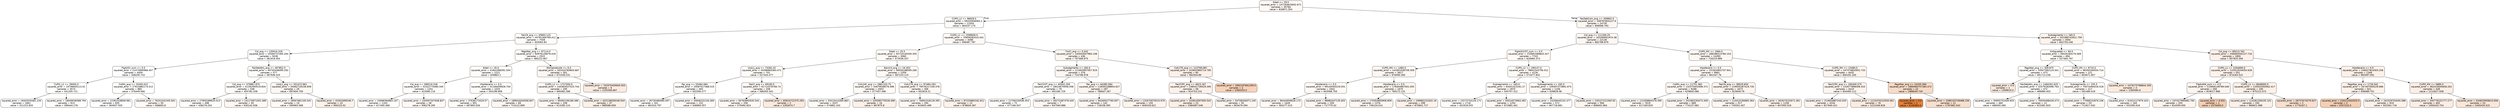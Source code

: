 digraph Tree {
node [shape=box, style="filled, rounded", color="black", fontname="helvetica"] ;
edge [fontname="helvetica"] ;
0 [label="Edad <= 29.5\nsquared_error = 147163625602.671\nsamples = 35784\nvalue = 626871.354", fillcolor="#fef8f5"] ;
1 [label="CUPO_L2 <= 98928.5\nsquared_error = 58320936063.1\nsamples = 11054\nvalue = 464237.175", fillcolor="#fefcfa"] ;
0 -> 1 [labeldistance=2.5, labelangle=45, headlabel="True"] ;
2 [label="FacCN_avg <= 35893.125\nsquared_error = 40781366769.412\nsamples = 7558\nvalue = 403063.83", fillcolor="#fffdfc"] ;
1 -> 2 ;
3 [label="Col_avg <= 135616.328\nsquared_error = 25594737465.294\nsamples = 5036\nvalue = 361919.454", fillcolor="#fffefe"] ;
2 -> 3 ;
4 [label="FlgActCI_sum <= 0.5\nsquared_error = 21473995966.457\nsamples = 4459\nvalue = 348200.743", fillcolor="#fffefe"] ;
3 -> 4 ;
5 [label="CUPO_L2 <= 39000.0\nsquared_error = 19706600113.52\nsamples = 3574\nvalue = 341205.721", fillcolor="#fffffe"] ;
4 -> 5 ;
6 [label="squared_error = 18403530481.234\nsamples = 2661\nvalue = 321223.833", fillcolor="#ffffff"] ;
5 -> 6 ;
7 [label="squared_error = 18949038388.794\nsamples = 913\nvalue = 399444.278", fillcolor="#fffdfc"] ;
5 -> 7 ;
8 [label="ColMx_avg <= 25493.022\nsquared_error = 27615882174.512\nsamples = 885\nvalue = 376449.566", fillcolor="#fffefd"] ;
4 -> 8 ;
9 [label="squared_error = 22361028858.981\nsamples = 835\nvalue = 364937.935", fillcolor="#fffefe"] ;
8 -> 9 ;
10 [label="squared_error = 76201042345.841\nsamples = 50\nvalue = 568693.8", fillcolor="#fefaf7"] ;
8 -> 10 ;
11 [label="FacDebAtm_avg <= 407852.5\nsquared_error = 44745436095.292\nsamples = 577\nvalue = 467936.325", fillcolor="#fefcfa"] ;
3 -> 11 ;
12 [label="Col_avg <= 379987.875\nsquared_error = 41292093519.834\nsamples = 548\nvalue = 455782.338", fillcolor="#fefcfa"] ;
11 -> 12 ;
13 [label="squared_error = 27905289620.013\nsamples = 498\nvalue = 438276.254", fillcolor="#fefcfb"] ;
12 -> 13 ;
14 [label="squared_error = 141170671051.685\nsamples = 50\nvalue = 630142.936", fillcolor="#fef8f5"] ;
12 -> 14 ;
15 [label="UsoL1_avg <= 251472.961\nsquared_error = 54462726156.659\nsamples = 29\nvalue = 697604.759", fillcolor="#fdf7f2"] ;
11 -> 15 ;
16 [label="squared_error = 28567681165.041\nsamples = 19\nvalue = 590963.568", fillcolor="#fef9f6"] ;
15 -> 16 ;
17 [label="squared_error = 41001699246.7\nsamples = 10\nvalue = 900223.02", fillcolor="#fcf3eb"] ;
15 -> 17 ;
18 [label="PagoNac_avg <= 97114.0\nsquared_error = 60976126679.419\nsamples = 2522\nvalue = 485222.067", fillcolor="#fefbf9"] ;
2 -> 18 ;
19 [label="Edad <= 26.5\nsquared_error = 41841066391.504\nsamples = 2221\nvalue = 459863.1", fillcolor="#fefcfa"] ;
18 -> 19 ;
20 [label="Col_avg <= 286519.328\nsquared_error = 31022770480.345\nsamples = 1201\nvalue = 423060.119", fillcolor="#fffdfc"] ;
19 -> 20 ;
21 [label="squared_error = 24698384883.167\nsamples = 1163\nvalue = 417400.368", fillcolor="#fffdfc"] ;
20 -> 21 ;
22 [label="squared_error = 193597347948.847\nsamples = 38\nvalue = 596278.295", fillcolor="#fef9f6"] ;
20 -> 22 ;
23 [label="Hipotecario <= 0.5\nsquared_error = 51106459926.704\nsamples = 1020\nvalue = 503196.806", fillcolor="#fefbf9"] ;
19 -> 23 ;
24 [label="squared_error = 37636173429.57\nsamples = 951\nvalue = 487893.026", fillcolor="#fefbf9"] ;
23 -> 24 ;
25 [label="squared_error = 189044404058.847\nsamples = 69\nvalue = 714122.809", fillcolor="#fdf7f2"] ;
23 -> 25 ;
26 [label="Monoproducto <= 0.5\nsquared_error = 162410783603.667\nsamples = 301\nvalue = 672339.231", fillcolor="#fdf7f3"] ;
18 -> 26 ;
27 [label="CUPO_L1 <= 1727500.0\nsquared_error = 144363537523.744\nsamples = 295\nvalue = 660482.266", fillcolor="#fdf8f4"] ;
26 -> 27 ;
28 [label="squared_error = 89492106188.486\nsamples = 258\nvalue = 613285.124", fillcolor="#fef9f5"] ;
27 -> 28 ;
29 [label="squared_error = 403138056548.504\nsamples = 37\nvalue = 989586.659", fillcolor="#fcf1e8"] ;
27 -> 29 ;
30 [label="squared_error = 702970459940.503\nsamples = 6\nvalue = 1255306.667", fillcolor="#fbebe0"] ;
26 -> 30 ;
31 [label="CUPO_L1 <= 1599600.0\nsquared_error = 70659282010.341\nsamples = 3496\nvalue = 596487.787", fillcolor="#fef9f6"] ;
1 -> 31 ;
32 [label="Edad <= 25.5\nsquared_error = 55710140330.355\nsamples = 3060\nvalue = 573536.207", fillcolor="#fefaf6"] ;
31 -> 32 ;
33 [label="UsoL1_avg <= 73282.25\nsquared_error = 43396963363.471\nsamples = 701\nvalue = 527443.477", fillcolor="#fefbf8"] ;
32 -> 33 ;
34 [label="Fac_avg <= 55484.084\nsquared_error = 33587017468.515\nsamples = 493\nvalue = 502590.277", fillcolor="#fefbf9"] ;
33 -> 34 ;
35 [label="squared_error = 26735480085.097\nsamples = 341\nvalue = 481910.797", fillcolor="#fefcfa"] ;
34 -> 35 ;
36 [label="squared_error = 45846232104.083\nsamples = 152\nvalue = 548983.057", fillcolor="#fefaf7"] ;
34 -> 36 ;
37 [label="FacCI_avg <= 69190.5\nsquared_error = 61714378784.74\nsamples = 208\nvalue = 586350.342", fillcolor="#fef9f6"] ;
33 -> 37 ;
38 [label="squared_error = 56783892630.544\nsamples = 206\nvalue = 579492.824", fillcolor="#fef9f6"] ;
37 -> 38 ;
39 [label="squared_error = 65816722375.293\nsamples = 2\nvalue = 1292674.7", fillcolor="#fbeade"] ;
37 -> 39 ;
40 [label="EeccInt_avg <= 16.353\nsquared_error = 58550188595.266\nsamples = 2359\nvalue = 587233.115", fillcolor="#fef9f6"] ;
32 -> 40 ;
41 [label="ColL2AC_avg <= 2881103.75\nsquared_error = 54679548076.096\nsamples = 2053\nvalue = 577457.496", fillcolor="#fefaf6"] ;
40 -> 41 ;
42 [label="squared_error = 53415414360.883\nsamples = 2037\nvalue = 574862.163", fillcolor="#fefaf6"] ;
41 -> 42 ;
43 [label="squared_error = 105585770528.498\nsamples = 16\nvalue = 907875.8", fillcolor="#fcf2eb"] ;
41 -> 43 ;
44 [label="ColL1T0_avg <= 97484.293\nsquared_error = 79576217149.378\nsamples = 306\nvalue = 652819.21", fillcolor="#fef8f4"] ;
40 -> 44 ;
45 [label="squared_error = 76691018128.395\nsamples = 294\nvalue = 643603.489", fillcolor="#fef8f4"] ;
44 -> 45 ;
46 [label="squared_error = 97203883162.811\nsamples = 12\nvalue = 878604.367", fillcolor="#fdf3ec"] ;
44 -> 46 ;
47 [label="TxsCI_avg <= 0.542\nsquared_error = 145933007960.108\nsamples = 436\nvalue = 757569.975", fillcolor="#fdf6f0"] ;
31 -> 47 ;
48 [label="Subsegmento <= 165.0\nsquared_error = 111843957057.919\nsamples = 376\nvalue = 724798.978", fillcolor="#fdf6f1"] ;
47 -> 48 ;
49 [label="FacCCOT_avg <= 40502.209\nsquared_error = 18024670936.058\nsamples = 79\nvalue = 492280.729", fillcolor="#fefbf9"] ;
48 -> 49 ;
50 [label="squared_error = 12706230506.453\nsamples = 72\nvalue = 477184.047", fillcolor="#fefcfa"] ;
49 -> 50 ;
51 [label="squared_error = 46272487478.445\nsamples = 7\nvalue = 647560.886", fillcolor="#fef8f4"] ;
49 -> 51 ;
52 [label="Fac_avg <= 64385.584\nsquared_error = 118593188854.627\nsamples = 297\nvalue = 786647.267", fillcolor="#fdf5ef"] ;
48 -> 52 ;
53 [label="squared_error = 94260527760.607\nsamples = 142\nvalue = 718238.393", fillcolor="#fdf6f2"] ;
52 -> 53 ;
54 [label="squared_error = 132670070515.976\nsamples = 155\nvalue = 849318.622", fillcolor="#fdf4ed"] ;
52 -> 54 ;
55 [label="ColL1T0_avg <= 113709.082\nsquared_error = 310652965714.795\nsamples = 60\nvalue = 962934.89", fillcolor="#fcf1e9"] ;
47 -> 55 ;
56 [label="FacCCPC_avg <= 4623.167\nsquared_error = 148541739429.395\nsamples = 58\nvalue = 914753.231", fillcolor="#fcf2eb"] ;
55 -> 56 ;
57 [label="squared_error = 243814597005.542\nsamples = 23\nvalue = 1084087.548", fillcolor="#fcefe5"] ;
56 -> 57 ;
58 [label="squared_error = 54708340071.245\nsamples = 35\nvalue = 803476.394", fillcolor="#fdf5ef"] ;
56 -> 58 ;
59 [label="squared_error = 2992197661209.0\nsamples = 2\nvalue = 2360203.0", fillcolor="#f6d3ba"] ;
55 -> 59 ;
60 [label="FacDebCom_avg <= 209802.5\nsquared_error = 169767804127.9\nsamples = 24730\nvalue = 699566.793", fillcolor="#fdf7f2"] ;
0 -> 60 [labeldistance=2.5, labelangle=-45, headlabel="False"] ;
61 [label="Col_avg <= 111336.25\nsquared_error = 163260601974.38\nsamples = 22136\nvalue = 682789.879", fillcolor="#fdf7f3"] ;
60 -> 61 ;
62 [label="FlgActCCOT_sum <= 0.5\nsquared_error = 110991589843.427\nsamples = 7743\nvalue = 620665.373", fillcolor="#fef9f5"] ;
61 -> 62 ;
63 [label="CUPO_MX <= 1483.0\nsquared_error = 141901036709.359\nsamples = 3617\nvalue = 676090.365", fillcolor="#fdf7f3"] ;
62 -> 63 ;
64 [label="Hipotecario <= 0.5\nsquared_error = 99145050229.051\nsamples = 1942\nvalue = 603568.759", fillcolor="#fef9f5"] ;
63 -> 64 ;
65 [label="squared_error = 96444658626.175\nsamples = 1649\nvalue = 583277.015", fillcolor="#fef9f6"] ;
64 -> 65 ;
66 [label="squared_error = 98983447135.602\nsamples = 293\nvalue = 717770.42", fillcolor="#fdf6f2"] ;
64 -> 66 ;
67 [label="Hipotecario <= 0.5\nsquared_error = 178304967001.055\nsamples = 1675\nvalue = 760172.131", fillcolor="#fdf6f0"] ;
63 -> 67 ;
68 [label="squared_error = 170354893908.809\nsamples = 1376\nvalue = 736124.014", fillcolor="#fdf6f1"] ;
67 -> 68 ;
69 [label="squared_error = 199982101632.16\nsamples = 299\nvalue = 870841.727", fillcolor="#fdf3ec"] ;
67 -> 69 ;
70 [label="CUPO_L2 <= 190137.0\nsquared_error = 78841543756.012\nsamples = 4126\nvalue = 572077.832", fillcolor="#fefaf7"] ;
62 -> 70 ;
71 [label="Subsegmento <= 165.0\nsquared_error = 64501423161.27\nsamples = 2970\nvalue = 545707.312", fillcolor="#fefaf7"] ;
70 -> 71 ;
72 [label="squared_error = 23273734144.171\nsamples = 1716\nvalue = 452918.555", fillcolor="#fefcfb"] ;
71 -> 72 ;
73 [label="squared_error = 93014073663.492\nsamples = 1254\nvalue = 672681.401", fillcolor="#fdf7f3"] ;
71 -> 73 ;
74 [label="Subsegmento <= 165.0\nsquared_error = 109307373891.973\nsamples = 1156\nvalue = 639829.08", fillcolor="#fef8f4"] ;
70 -> 74 ;
75 [label="squared_error = 24208445232.477\nsamples = 572\nvalue = 467718.681", fillcolor="#fefcfa"] ;
74 -> 75 ;
76 [label="squared_error = 135227221565.92\nsamples = 584\nvalue = 808402.964", fillcolor="#fdf5ef"] ;
74 -> 76 ;
77 [label="CUPO_MX <= 1994.5\nsquared_error = 188186513780.154\nsamples = 14393\nvalue = 716210.989", fillcolor="#fdf7f2"] ;
61 -> 77 ;
78 [label="Hipotecario <= 0.5\nsquared_error = 151924902707.941\nsamples = 9961\nvalue = 661047.76", fillcolor="#fdf8f4"] ;
77 -> 78 ;
79 [label="ColMx_avg <= 11751.383\nsquared_error = 132575401698.372\nsamples = 8288\nvalue = 629840.086", fillcolor="#fef8f5"] ;
78 -> 79 ;
80 [label="squared_error = 121058864378.395\nsamples = 7619\nvalue = 617169.829", fillcolor="#fef9f5"] ;
79 -> 80 ;
81 [label="squared_error = 241083193473.409\nsamples = 669\nvalue = 774137.082", fillcolor="#fdf5f0"] ;
79 -> 81 ;
82 [label="FacCN_avg <= 38529.834\nsquared_error = 219055287419.735\nsamples = 1673\nvalue = 815649.79", fillcolor="#fdf4ee"] ;
78 -> 82 ;
83 [label="squared_error = 114415190685.364\nsamples = 517\nvalue = 745551.407", fillcolor="#fdf6f1"] ;
82 -> 83 ;
84 [label="squared_error = 262673232671.461\nsamples = 1156\nvalue = 847000.018", fillcolor="#fdf4ed"] ;
82 -> 84 ;
85 [label="CUPO_MX <= 13490.5\nsquared_error = 247474853931.733\nsamples = 4432\nvalue = 840191.345", fillcolor="#fdf4ee"] ;
77 -> 85 ;
86 [label="FacCCPC_avg <= 165400.375\nsquared_error = 232677898358.433\nsamples = 4410\nvalue = 834465.112", fillcolor="#fdf4ee"] ;
85 -> 86 ;
87 [label="squared_error = 214650887243.033\nsamples = 4334\nvalue = 827840.421", fillcolor="#fdf4ee"] ;
86 -> 87 ;
88 [label="squared_error = 1115470222050.061\nsamples = 76\nvalue = 1212246.818", fillcolor="#fbece1"] ;
86 -> 88 ;
89 [label="PagoNac_avg <= 24335.584\nsquared_error = 1889460757383.472\nsamples = 22\nvalue = 1988040.745", fillcolor="#f8dbc7"] ;
85 -> 89 ;
90 [label="squared_error = 0.0\nsamples = 1\nvalue = 6195983.0", fillcolor="#e58139"] ;
89 -> 90 ;
91 [label="squared_error = 1096103749488.236\nsamples = 21\nvalue = 1787662.543", fillcolor="#f9e0ce"] ;
89 -> 91 ;
92 [label="Subsegmento <= 165.0\nsquared_error = 202398742621.759\nsamples = 2594\nvalue = 842733.246", fillcolor="#fdf4ed"] ;
60 -> 92 ;
93 [label="Antiguedad <= 60.5\nsquared_error = 56526183170.569\nsamples = 694\nvalue = 527365.797", fillcolor="#fefbf8"] ;
92 -> 93 ;
94 [label="PagoNac_avg <= 309.875\nsquared_error = 33927582124.341\nsamples = 473\nvalue = 491713.236", fillcolor="#fefbf9"] ;
93 -> 94 ;
95 [label="squared_error = 0.0\nsamples = 1\nvalue = 1309610.0", fillcolor="#fbeade"] ;
94 -> 95 ;
96 [label="FacDebAtm_avg <= 1484291.625\nsquared_error = 32579182096.763\nsamples = 472\nvalue = 489980.403", fillcolor="#fefbf9"] ;
94 -> 96 ;
97 [label="squared_error = 30955752449.933\nsamples = 460\nvalue = 486500.366", fillcolor="#fefbf9"] ;
96 -> 97 ;
98 [label="squared_error = 76550468428.473\nsamples = 12\nvalue = 623381.833", fillcolor="#fef9f5"] ;
96 -> 98 ;
99 [label="CUPO_MX <= 9715.0\nsquared_error = 96350184554.714\nsamples = 221\nvalue = 603671.957", fillcolor="#fef9f5"] ;
93 -> 99 ;
100 [label="Subsegmento <= 155.5\nsquared_error = 70074494416.518\nsamples = 217\nvalue = 591480.019", fillcolor="#fef9f6"] ;
99 -> 100 ;
101 [label="squared_error = 77068152876.106\nsamples = 53\nvalue = 711817.042", fillcolor="#fdf7f2"] ;
100 -> 101 ;
102 [label="squared_error = 61622127979.443\nsamples = 164\nvalue = 552590.616", fillcolor="#fefaf7"] ;
100 -> 102 ;
103 [label="squared_error = 1076275788844.356\nsamples = 4\nvalue = 1265084.6", fillcolor="#fbebdf"] ;
99 -> 103 ;
104 [label="Col_avg <= 89213.762\nsquared_error = 206083550127.716\nsamples = 1900\nvalue = 957925.356", fillcolor="#fcf1ea"] ;
92 -> 104 ;
105 [label="CUPO_L1 <= 2264690.0\nsquared_error = 122913534054.628\nsamples = 551\nvalue = 874263.522", fillcolor="#fdf3ec"] ;
104 -> 105 ;
106 [label="FlgActAN_sum <= 3.5\nsquared_error = 115856149789.048\nsamples = 356\nvalue = 819017.968", fillcolor="#fdf4ee"] ;
105 -> 106 ;
107 [label="squared_error = 107427995682.792\nsamples = 355\nvalue = 814059.005", fillcolor="#fdf4ee"] ;
106 -> 107 ;
108 [label="squared_error = 0.031\nsamples = 1\nvalue = 2579450.0", fillcolor="#f5cfb3"] ;
106 -> 108 ;
109 [label="CUPO_L1 <= 8648000.0\nsquared_error = 120053350562.417\nsamples = 195\nvalue = 975122.073", fillcolor="#fcf1e9"] ;
105 -> 109 ;
110 [label="squared_error = 114281258105.101\nsamples = 193\nvalue = 966821.088", fillcolor="#fcf1e9"] ;
109 -> 110 ;
111 [label="squared_error = 28737674579.627\nsamples = 2\nvalue = 1776167.1", fillcolor="#f9e0ce"] ;
109 -> 111 ;
112 [label="Hipotecario <= 0.5\nsquared_error = 236027824303.256\nsamples = 1349\nvalue = 992097.091", fillcolor="#fcf1e8"] ;
104 -> 112 ;
113 [label="PagoNac_avg <= 1726.042\nsquared_error = 167407000229.666\nsamples = 921\nvalue = 936089.751", fillcolor="#fcf2ea"] ;
112 -> 113 ;
114 [label="squared_error = 234212442025.0\nsamples = 2\nvalue = 2557222.0", fillcolor="#f5cfb4"] ;
113 -> 114 ;
115 [label="squared_error = 161529754045.088\nsamples = 919\nvalue = 932561.716", fillcolor="#fcf2ea"] ;
113 -> 115 ;
116 [label="CUPO_MX <= 5880.0\nsquared_error = 362415645656.202\nsamples = 428\nvalue = 1112617.558", fillcolor="#fbeee4"] ;
112 -> 116 ;
117 [label="squared_error = 345776101777.277\nsamples = 405\nvalue = 1093433.754", fillcolor="#fceee5"] ;
116 -> 117 ;
118 [label="squared_error = 534825959610.656\nsamples = 23\nvalue = 1450419.315", fillcolor="#fae7d9"] ;
116 -> 118 ;
}